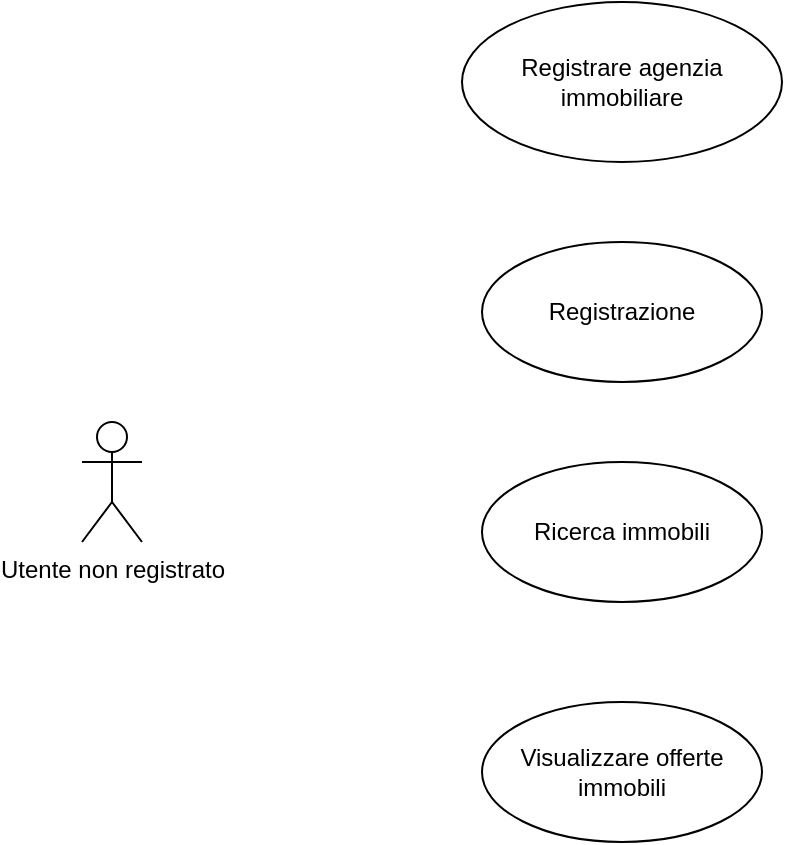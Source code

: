 <mxfile version="25.0.3">
  <diagram name="Pagina-1" id="75nhZBuPEPYt4BFLWZXy">
    <mxGraphModel dx="1050" dy="522" grid="1" gridSize="10" guides="1" tooltips="1" connect="1" arrows="1" fold="1" page="1" pageScale="1" pageWidth="827" pageHeight="1169" math="0" shadow="0">
      <root>
        <mxCell id="0" />
        <mxCell id="1" parent="0" />
        <mxCell id="aalAx15X5Ki_ly-tpgHm-1" value="Utente non registrato" style="shape=umlActor;verticalLabelPosition=bottom;verticalAlign=top;html=1;" parent="1" vertex="1">
          <mxGeometry x="90" y="250" width="30" height="60" as="geometry" />
        </mxCell>
        <mxCell id="aalAx15X5Ki_ly-tpgHm-4" value="Registrare agenzia immobiliare" style="ellipse;whiteSpace=wrap;html=1;" parent="1" vertex="1">
          <mxGeometry x="280" y="40" width="160" height="80" as="geometry" />
        </mxCell>
        <mxCell id="aalAx15X5Ki_ly-tpgHm-10" value="Registrazione" style="ellipse;whiteSpace=wrap;html=1;" parent="1" vertex="1">
          <mxGeometry x="290" y="160" width="140" height="70" as="geometry" />
        </mxCell>
        <mxCell id="aalAx15X5Ki_ly-tpgHm-12" value="Ricerca immobili" style="ellipse;whiteSpace=wrap;html=1;" parent="1" vertex="1">
          <mxGeometry x="290" y="270" width="140" height="70" as="geometry" />
        </mxCell>
        <mxCell id="aalAx15X5Ki_ly-tpgHm-13" value="Visualizzare offerte immobili" style="ellipse;whiteSpace=wrap;html=1;" parent="1" vertex="1">
          <mxGeometry x="290" y="390" width="140" height="70" as="geometry" />
        </mxCell>
      </root>
    </mxGraphModel>
  </diagram>
</mxfile>
